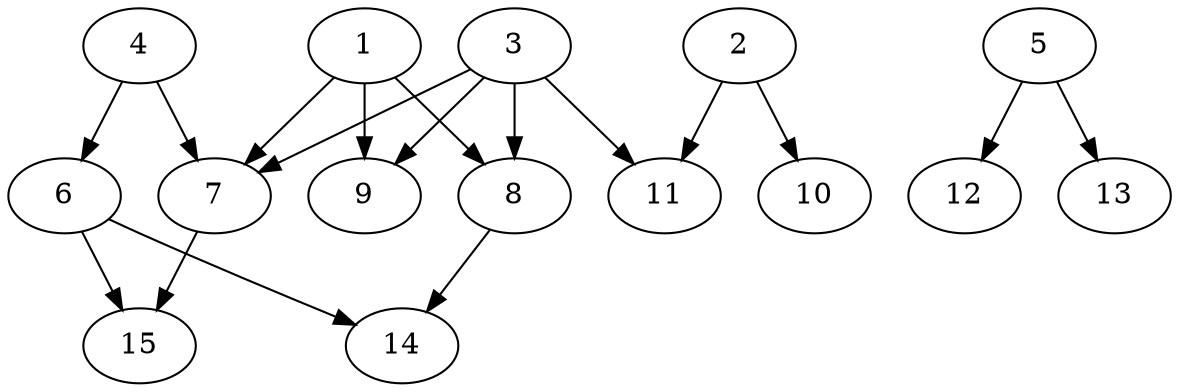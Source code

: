 // DAG automatically generated by daggen at Thu Oct  3 13:59:27 2019
// ./daggen --dot -n 15 --ccr 0.4 --fat 0.7 --regular 0.5 --density 0.7 --mindata 5242880 --maxdata 52428800 
digraph G {
  1 [size="21859840", alpha="0.04", expect_size="8743936"] 
  1 -> 7 [size ="8743936"]
  1 -> 8 [size ="8743936"]
  1 -> 9 [size ="8743936"]
  2 [size="119539200", alpha="0.09", expect_size="47815680"] 
  2 -> 10 [size ="47815680"]
  2 -> 11 [size ="47815680"]
  3 [size="105021440", alpha="0.14", expect_size="42008576"] 
  3 -> 7 [size ="42008576"]
  3 -> 8 [size ="42008576"]
  3 -> 9 [size ="42008576"]
  3 -> 11 [size ="42008576"]
  4 [size="16888320", alpha="0.05", expect_size="6755328"] 
  4 -> 6 [size ="6755328"]
  4 -> 7 [size ="6755328"]
  5 [size="102289920", alpha="0.05", expect_size="40915968"] 
  5 -> 12 [size ="40915968"]
  5 -> 13 [size ="40915968"]
  6 [size="90304000", alpha="0.10", expect_size="36121600"] 
  6 -> 14 [size ="36121600"]
  6 -> 15 [size ="36121600"]
  7 [size="68367360", alpha="0.04", expect_size="27346944"] 
  7 -> 15 [size ="27346944"]
  8 [size="128778240", alpha="0.04", expect_size="51511296"] 
  8 -> 14 [size ="51511296"]
  9 [size="61294080", alpha="0.00", expect_size="24517632"] 
  10 [size="77368320", alpha="0.17", expect_size="30947328"] 
  11 [size="55285760", alpha="0.01", expect_size="22114304"] 
  12 [size="77102080", alpha="0.08", expect_size="30840832"] 
  13 [size="130199040", alpha="0.16", expect_size="52079616"] 
  14 [size="93800960", alpha="0.03", expect_size="37520384"] 
  15 [size="124840960", alpha="0.19", expect_size="49936384"] 
}
